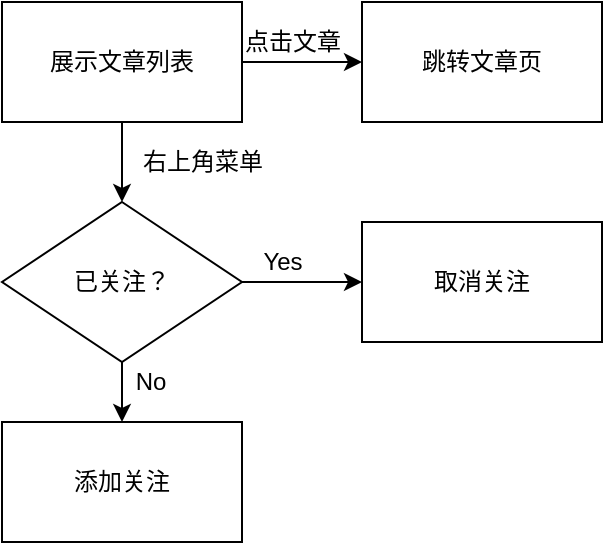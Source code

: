 <mxfile version="12.8.5" type="device"><diagram id="4SOqOUToSCQKFyfTFlzS" name="第 1 页"><mxGraphModel dx="1209" dy="715" grid="1" gridSize="10" guides="1" tooltips="1" connect="1" arrows="1" fold="1" page="1" pageScale="1" pageWidth="827" pageHeight="1169" math="0" shadow="0"><root><mxCell id="0"/><mxCell id="1" parent="0"/><mxCell id="_q0cKf84yaWEC-CgBrZ0-3" value="" style="edgeStyle=orthogonalEdgeStyle;rounded=0;orthogonalLoop=1;jettySize=auto;html=1;entryX=0.5;entryY=0;entryDx=0;entryDy=0;" edge="1" parent="1" source="_q0cKf84yaWEC-CgBrZ0-1" target="_q0cKf84yaWEC-CgBrZ0-6"><mxGeometry relative="1" as="geometry"><mxPoint x="270" y="310" as="targetPoint"/></mxGeometry></mxCell><mxCell id="_q0cKf84yaWEC-CgBrZ0-19" value="" style="edgeStyle=orthogonalEdgeStyle;rounded=0;orthogonalLoop=1;jettySize=auto;html=1;" edge="1" parent="1" source="_q0cKf84yaWEC-CgBrZ0-1" target="_q0cKf84yaWEC-CgBrZ0-18"><mxGeometry relative="1" as="geometry"/></mxCell><mxCell id="_q0cKf84yaWEC-CgBrZ0-1" value="展示文章列表" style="rounded=0;whiteSpace=wrap;html=1;" vertex="1" parent="1"><mxGeometry x="210" y="210" width="120" height="60" as="geometry"/></mxCell><mxCell id="_q0cKf84yaWEC-CgBrZ0-18" value="跳转文章页" style="rounded=0;whiteSpace=wrap;html=1;" vertex="1" parent="1"><mxGeometry x="390" y="210" width="120" height="60" as="geometry"/></mxCell><mxCell id="_q0cKf84yaWEC-CgBrZ0-4" value="右上角菜单" style="text;html=1;align=center;verticalAlign=middle;resizable=0;points=[];autosize=1;" vertex="1" parent="1"><mxGeometry x="270" y="280" width="80" height="20" as="geometry"/></mxCell><mxCell id="_q0cKf84yaWEC-CgBrZ0-11" value="" style="edgeStyle=orthogonalEdgeStyle;rounded=0;orthogonalLoop=1;jettySize=auto;html=1;" edge="1" parent="1" source="_q0cKf84yaWEC-CgBrZ0-6" target="_q0cKf84yaWEC-CgBrZ0-10"><mxGeometry relative="1" as="geometry"/></mxCell><mxCell id="_q0cKf84yaWEC-CgBrZ0-17" value="" style="edgeStyle=orthogonalEdgeStyle;rounded=0;orthogonalLoop=1;jettySize=auto;html=1;" edge="1" parent="1" source="_q0cKf84yaWEC-CgBrZ0-6" target="_q0cKf84yaWEC-CgBrZ0-16"><mxGeometry relative="1" as="geometry"/></mxCell><mxCell id="_q0cKf84yaWEC-CgBrZ0-6" value="已关注？" style="rhombus;whiteSpace=wrap;html=1;" vertex="1" parent="1"><mxGeometry x="210" y="310" width="120" height="80" as="geometry"/></mxCell><mxCell id="_q0cKf84yaWEC-CgBrZ0-10" value="取消关注" style="rounded=0;whiteSpace=wrap;html=1;" vertex="1" parent="1"><mxGeometry x="390" y="320" width="120" height="60" as="geometry"/></mxCell><mxCell id="_q0cKf84yaWEC-CgBrZ0-12" value="Yes" style="text;html=1;align=center;verticalAlign=middle;resizable=0;points=[];autosize=1;" vertex="1" parent="1"><mxGeometry x="335" y="330" width="30" height="20" as="geometry"/></mxCell><mxCell id="_q0cKf84yaWEC-CgBrZ0-13" value="No" style="text;html=1;align=center;verticalAlign=middle;resizable=0;points=[];autosize=1;" vertex="1" parent="1"><mxGeometry x="269" y="390" width="30" height="20" as="geometry"/></mxCell><mxCell id="_q0cKf84yaWEC-CgBrZ0-16" value="添加关注" style="rounded=0;whiteSpace=wrap;html=1;" vertex="1" parent="1"><mxGeometry x="210" y="420" width="120" height="60" as="geometry"/></mxCell><mxCell id="_q0cKf84yaWEC-CgBrZ0-20" value="点击文章" style="text;html=1;align=center;verticalAlign=middle;resizable=0;points=[];autosize=1;" vertex="1" parent="1"><mxGeometry x="325" y="220" width="60" height="20" as="geometry"/></mxCell></root></mxGraphModel></diagram></mxfile>